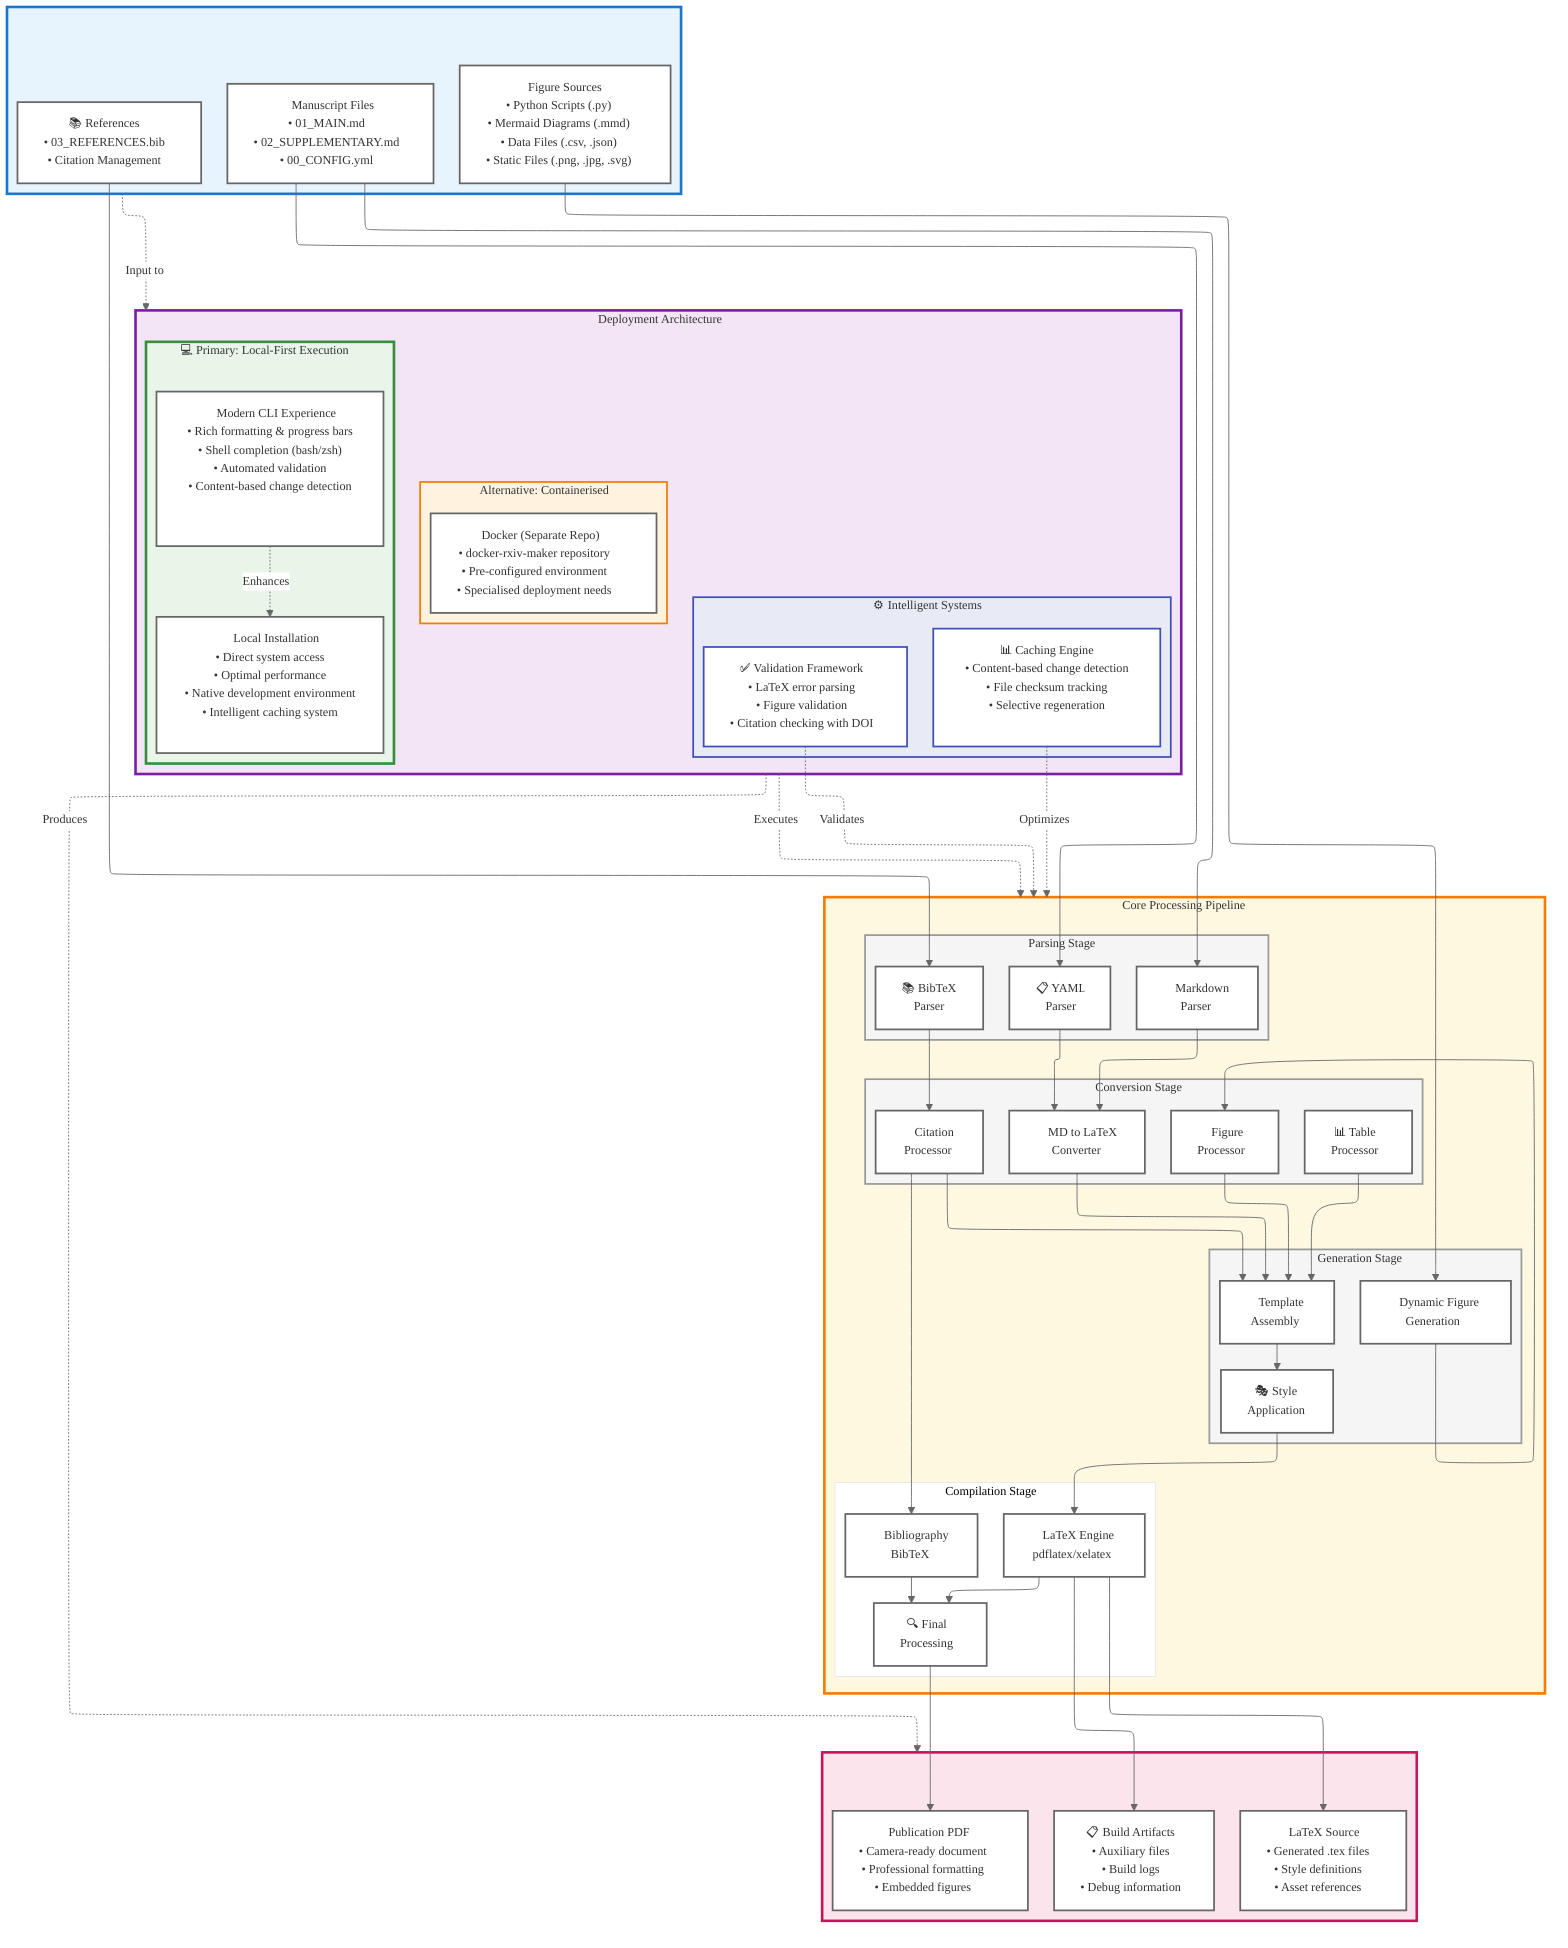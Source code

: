 ---
config:
  theme: base
  themeVariables:
    fontFamily: 'Arial, Helvetica, sans-serif'
    fontSize: 14px
    primaryColor: '#ffffff'
    primaryTextColor: '#333333'
    primaryBorderColor: '#cccccc'
    lineColor: '#666666'
    background: '#ffffff'
  layout: elk
---
flowchart TD
 subgraph A[" "]
    direction TB
      A1["📄 Manuscript Files<br>• 01_MAIN.md<br>• 02_SUPPLEMENTARY.md<br>• 00_CONFIG.yml"]
      A2["📚 References<br>• 03_REFERENCES.bib<br>• Citation Management"]
      A3["🎨 Figure Sources<br>• Python Scripts (.py)<br>• Mermaid Diagrams (.mmd)<br>• Data Files (.csv, .json)<br>• Static Files (.png, .jpg, .svg)"]
  end

 subgraph CORE["🔄 Core Processing Pipeline"]
    direction TB
    subgraph B1[Parsing Stage]
      direction LR
          B1A["📝 Markdown<br>Parser"]
          B1B["📋 YAML<br>Parser"]
          B1C["📚 BibTeX<br>Parser"]
    end
    subgraph B2[Conversion Stage]
      direction LR
          B2A["🔄 MD to LaTeX<br>Converter"]
          B2B["🎯 Figure<br>Processor"]
          B2C["📊 Table<br>Processor"]
          B2D["🔗 Citation<br>Processor"]
    end
    subgraph B3[Generation Stage]
      direction LR
          B3A["🎨 Dynamic Figure<br>Generation"]
          B3B["📐 Template<br>Assembly"]
          B3C["🎭 Style<br>Application"]
    end
    subgraph C[Compilation Stage]
      direction LR
          C1["🔧 LaTeX Engine<br>pdflatex/xelatex"]
          C2["📖 Bibliography<br>BibTeX"]
          C3["🔍 Final<br>Processing"]
    end
  end

 subgraph D[" "]
    direction TB
        D1["📄 Publication PDF<br>• Camera-ready document<br>• Professional formatting<br>• Embedded figures"]
        D2["📝 LaTeX Source<br>• Generated .tex files<br>• Style definitions<br>• Asset references"]
        D3["📋 Build Artifacts<br>• Auxiliary files<br>• Build logs<br>• Debug information"]
  end

 subgraph DEPLOY["🚀 Deployment Architecture"]
    direction TB
    subgraph PRIMARY["💻 Primary: Local-First Execution"]
      direction TB
      L1["🔧 Local Installation<br>• Direct system access<br>• Optimal performance<br>• Native development environment<br>• Intelligent caching system"]
      L1_FEATURES["🎯 Modern CLI Experience<br>• Rich formatting & progress bars<br>• Shell completion (bash/zsh)<br>• Automated validation<br>• Content-based change detection"]
    end
    subgraph ALTERNATIVE["🐳 Alternative: Containerised"]
      direction TB
      L2["🐳 Docker (Separate Repo)<br>• docker-rxiv-maker repository<br>• Pre-configured environment<br>• Specialised deployment needs"]
    end
    subgraph SYSTEMS["⚙️ Intelligent Systems"]
      direction TB
      SYS1["📊 Caching Engine<br>• Content-based change detection<br>• File checksum tracking<br>• Selective regeneration"]
      SYS2["✅ Validation Framework<br>• LaTeX error parsing<br>• Figure validation<br>• Citation checking with DOI"]
    end
  end

    A1 --> B1A & B1B
    A2 --> B1C
    A3 --> B3A
    B1A --> B2A
    B1B --> B2A
    B1C --> B2D
    B2A --> B3B
    B2B --> B3B
    B2C --> B3B
    B2D --> B3B & C2
    B3A --> B2B
    B3B --> B3C
    B3C --> C1
    C1 --> C3 & D2 & D3
    C2 --> C3
    C3 --> D1

    %% Show that deployment environments execute the core pipeline
    DEPLOY -.-> |"Executes"| CORE
    A -.-> |"Input to"| DEPLOY
    DEPLOY -.-> |"Produces"| D

    %% Show intelligent systems integration
    SYS1 -.-> |"Optimizes"| CORE
    SYS2 -.-> |"Validates"| CORE
    L1_FEATURES -.-> |"Enhances"| L1

    A1:::componentBox
    A2:::componentBox
    A3:::componentBox
    B1A:::componentBox
    B1B:::componentBox
    B1C:::componentBox
    B2A:::componentBox
    B2B:::componentBox
    B2C:::componentBox
    B2D:::componentBox
    B3A:::componentBox
    B3B:::componentBox
    B3C:::componentBox
    C1:::componentBox
    C2:::componentBox
    C3:::componentBox
    D1:::componentBox
    D2:::componentBox
    D3:::componentBox
    L1:::envBox
    L1_FEATURES:::envBox
    L2:::envBox
    SYS1:::systemBox
    SYS2:::systemBox
    A:::inputBox
    CORE:::processBox
    D:::outputBox
    DEPLOY:::deployBox
    PRIMARY:::primaryBox
    ALTERNATIVE:::alternativeBox
    SYSTEMS:::systemsBox
    B1:::stageBox
    B2:::stageBox
    B3:::stageBox

    classDef inputBox fill:#e8f4fd,stroke:#1976d2,stroke-width:3px,color:#333
    classDef processBox fill:#fff8e1,stroke:#f57c00,stroke-width:3px,color:#333
    classDef outputBox fill:#fce4ec,stroke:#c2185b,stroke-width:3px,color:#333
    classDef deployBox fill:#f3e5f5,stroke:#7b1fa2,stroke-width:3px,color:#333
    classDef primaryBox fill:#e8f5e8,stroke:#388e3c,stroke-width:3px,color:#333
    classDef alternativeBox fill:#fff3e0,stroke:#f57c00,stroke-width:2px,color:#333
    classDef systemsBox fill:#e8eaf6,stroke:#3f51b5,stroke-width:2px,color:#333
    classDef systemBox fill:#ffffff,stroke:#3f51b5,stroke-width:2px,color:#333
    classDef envBox fill:#ffffff,stroke:#666666,stroke-width:2px,color:#333
    classDef stageBox fill:#f5f5f5,stroke:#999999,stroke-width:2px,color:#333
    classDef componentBox fill:#ffffff,stroke:#666666,stroke-width:2px,color:#333